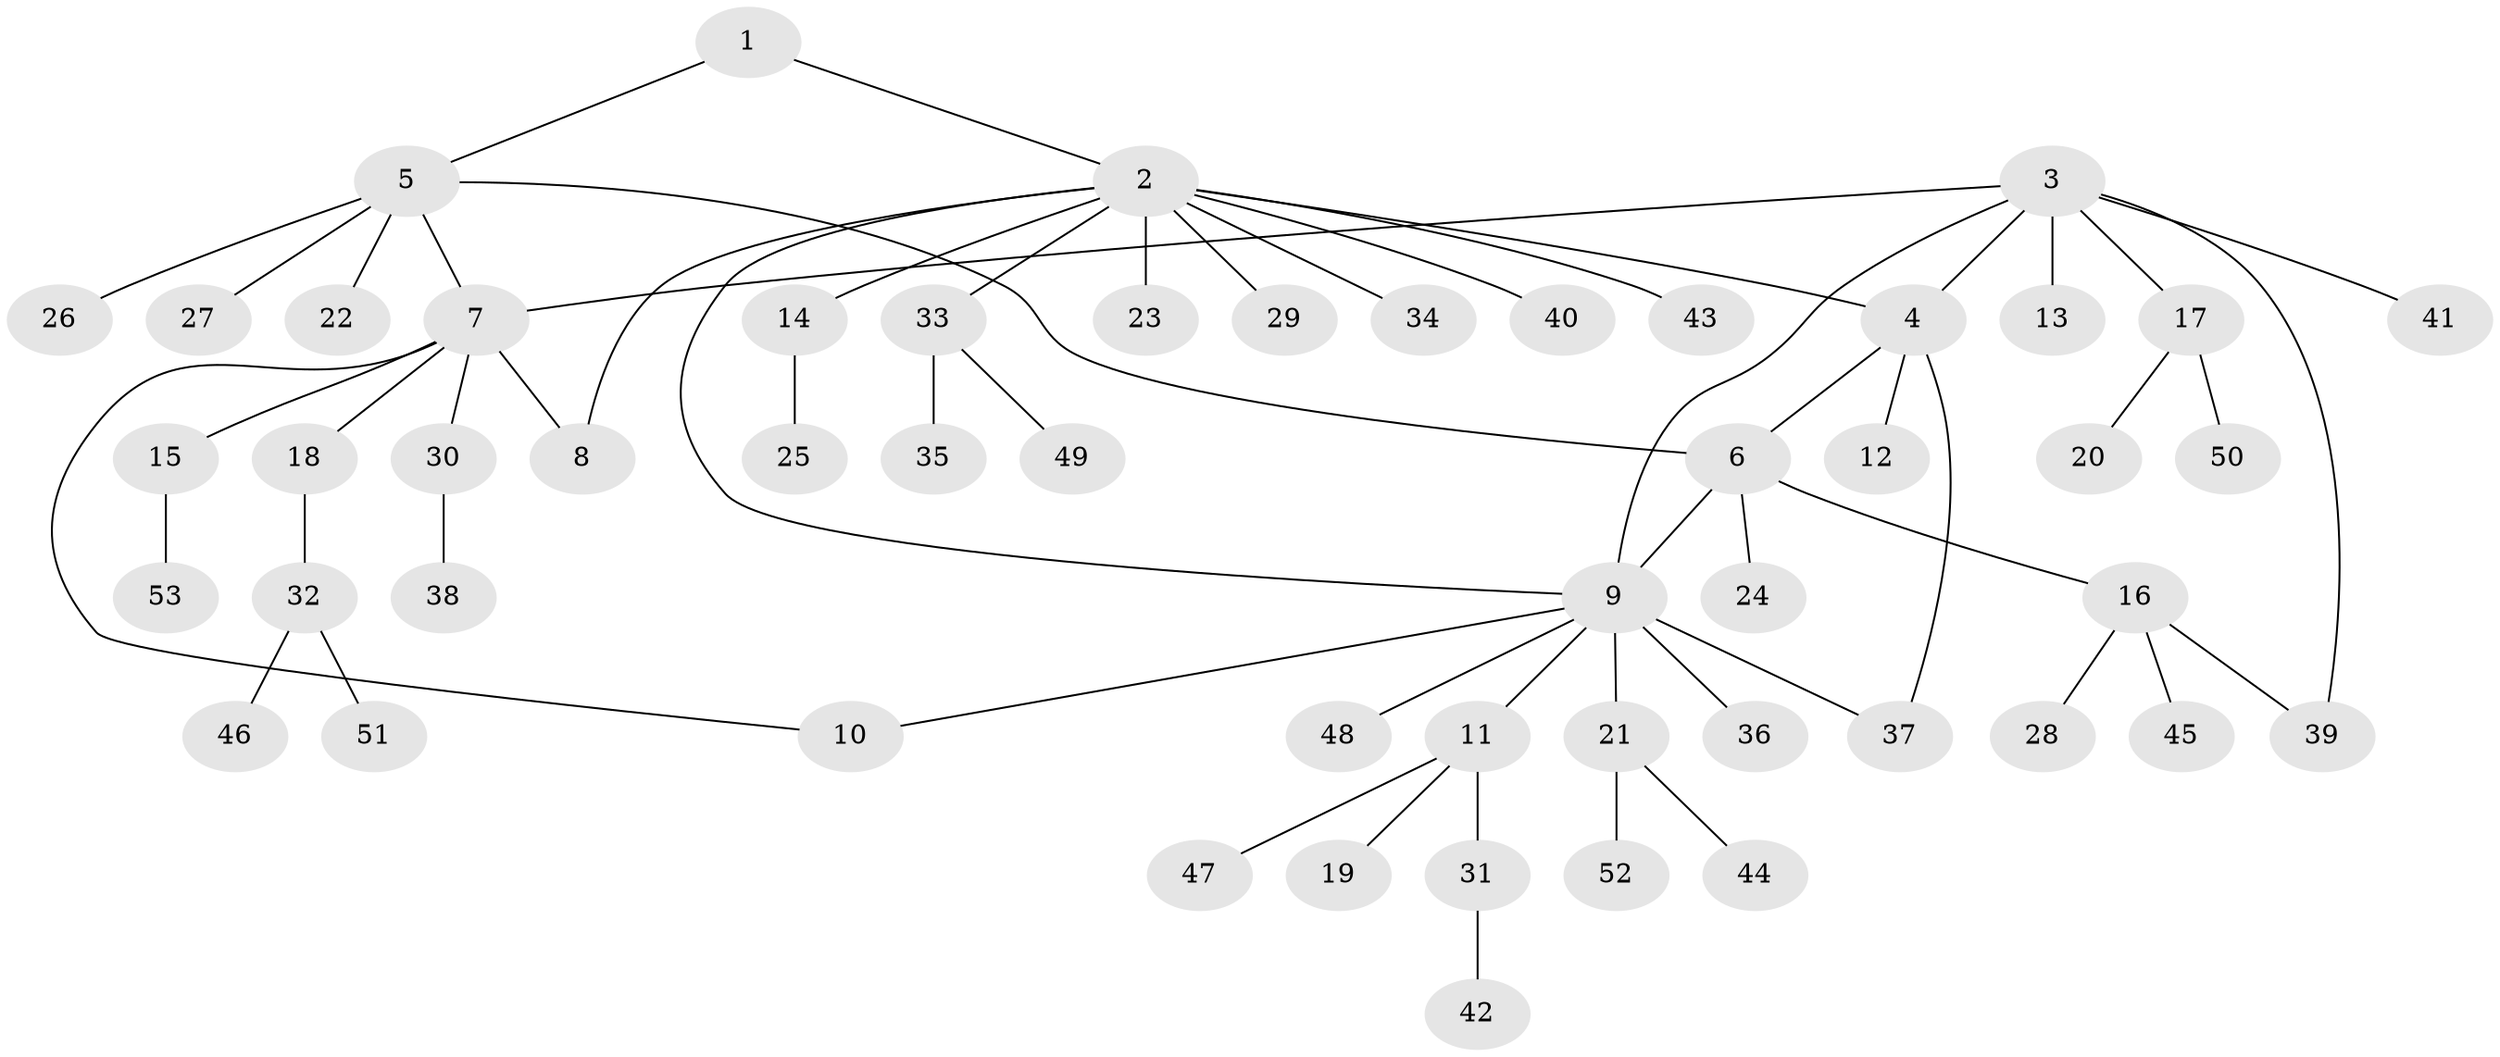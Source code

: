 // coarse degree distribution, {6: 0.05263157894736842, 11: 0.05263157894736842, 4: 0.05263157894736842, 7: 0.02631578947368421, 2: 0.21052631578947367, 1: 0.5789473684210527, 3: 0.02631578947368421}
// Generated by graph-tools (version 1.1) at 2025/42/03/06/25 10:42:09]
// undirected, 53 vertices, 60 edges
graph export_dot {
graph [start="1"]
  node [color=gray90,style=filled];
  1;
  2;
  3;
  4;
  5;
  6;
  7;
  8;
  9;
  10;
  11;
  12;
  13;
  14;
  15;
  16;
  17;
  18;
  19;
  20;
  21;
  22;
  23;
  24;
  25;
  26;
  27;
  28;
  29;
  30;
  31;
  32;
  33;
  34;
  35;
  36;
  37;
  38;
  39;
  40;
  41;
  42;
  43;
  44;
  45;
  46;
  47;
  48;
  49;
  50;
  51;
  52;
  53;
  1 -- 2;
  1 -- 5;
  2 -- 4;
  2 -- 8;
  2 -- 9;
  2 -- 14;
  2 -- 23;
  2 -- 29;
  2 -- 33;
  2 -- 34;
  2 -- 40;
  2 -- 43;
  3 -- 4;
  3 -- 7;
  3 -- 9;
  3 -- 13;
  3 -- 17;
  3 -- 39;
  3 -- 41;
  4 -- 6;
  4 -- 12;
  4 -- 37;
  5 -- 6;
  5 -- 7;
  5 -- 22;
  5 -- 26;
  5 -- 27;
  6 -- 9;
  6 -- 16;
  6 -- 24;
  7 -- 8;
  7 -- 10;
  7 -- 15;
  7 -- 18;
  7 -- 30;
  9 -- 10;
  9 -- 11;
  9 -- 21;
  9 -- 36;
  9 -- 37;
  9 -- 48;
  11 -- 19;
  11 -- 31;
  11 -- 47;
  14 -- 25;
  15 -- 53;
  16 -- 28;
  16 -- 39;
  16 -- 45;
  17 -- 20;
  17 -- 50;
  18 -- 32;
  21 -- 44;
  21 -- 52;
  30 -- 38;
  31 -- 42;
  32 -- 46;
  32 -- 51;
  33 -- 35;
  33 -- 49;
}
